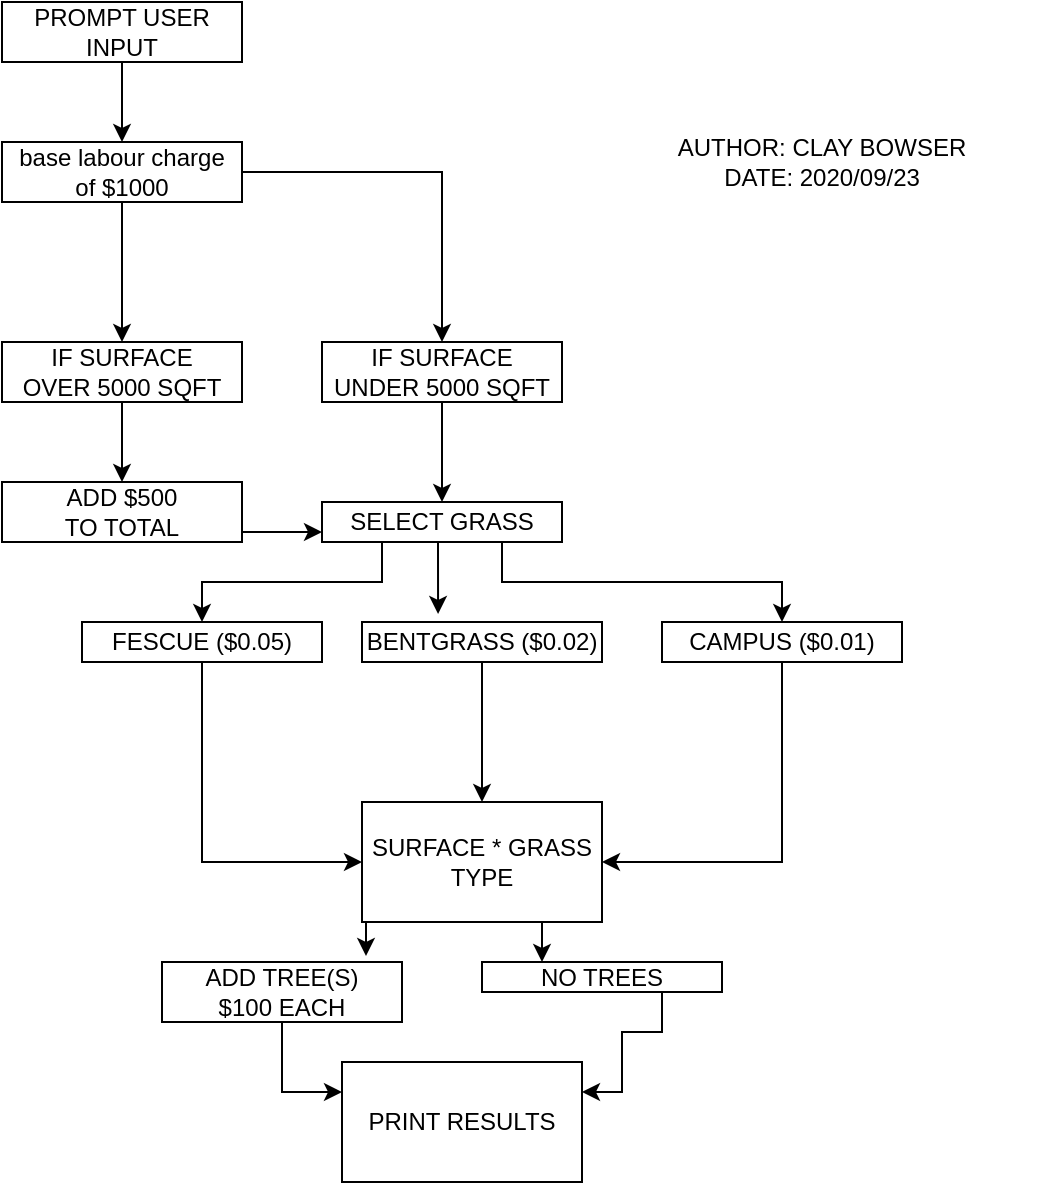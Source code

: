 <mxfile version="13.7.5" type="device"><diagram id="fPG_Bygqz2pWPIm1WyyS" name="Page-1"><mxGraphModel dx="1422" dy="1932" grid="1" gridSize="10" guides="1" tooltips="1" connect="1" arrows="1" fold="1" page="1" pageScale="1" pageWidth="850" pageHeight="1100" math="0" shadow="0"><root><mxCell id="0"/><mxCell id="1" parent="0"/><mxCell id="0KcLFkk-XovqWDJr9-bS-41" style="edgeStyle=orthogonalEdgeStyle;rounded=0;orthogonalLoop=1;jettySize=auto;html=1;exitX=1;exitY=0.5;exitDx=0;exitDy=0;entryX=0.5;entryY=0;entryDx=0;entryDy=0;" edge="1" parent="1" source="0KcLFkk-XovqWDJr9-bS-1" target="0KcLFkk-XovqWDJr9-bS-9"><mxGeometry relative="1" as="geometry"/></mxCell><mxCell id="0KcLFkk-XovqWDJr9-bS-1" value="base labour charge&lt;br&gt;of $1000" style="rounded=0;whiteSpace=wrap;html=1;" vertex="1" parent="1"><mxGeometry x="240" y="50" width="120" height="30" as="geometry"/></mxCell><mxCell id="0KcLFkk-XovqWDJr9-bS-4" value="IF SURFACE&lt;br&gt;OVER 5000 SQFT" style="rounded=0;whiteSpace=wrap;html=1;" vertex="1" parent="1"><mxGeometry x="240" y="150" width="120" height="30" as="geometry"/></mxCell><mxCell id="0KcLFkk-XovqWDJr9-bS-6" value="" style="endArrow=classic;html=1;entryX=0.5;entryY=0;entryDx=0;entryDy=0;exitX=0.5;exitY=1;exitDx=0;exitDy=0;" edge="1" parent="1" source="0KcLFkk-XovqWDJr9-bS-1" target="0KcLFkk-XovqWDJr9-bS-4"><mxGeometry width="50" height="50" relative="1" as="geometry"><mxPoint x="325" y="160" as="sourcePoint"/><mxPoint x="375" y="110" as="targetPoint"/></mxGeometry></mxCell><mxCell id="0KcLFkk-XovqWDJr9-bS-7" value="ADD $500&lt;br&gt;TO TOTAL" style="rounded=0;whiteSpace=wrap;html=1;" vertex="1" parent="1"><mxGeometry x="240" y="220" width="120" height="30" as="geometry"/></mxCell><mxCell id="0KcLFkk-XovqWDJr9-bS-8" value="" style="endArrow=classic;html=1;entryX=0.5;entryY=0;entryDx=0;entryDy=0;exitX=0.5;exitY=1;exitDx=0;exitDy=0;" edge="1" parent="1" source="0KcLFkk-XovqWDJr9-bS-4" target="0KcLFkk-XovqWDJr9-bS-7"><mxGeometry width="50" height="50" relative="1" as="geometry"><mxPoint x="390" y="210" as="sourcePoint"/><mxPoint x="440" y="160" as="targetPoint"/></mxGeometry></mxCell><mxCell id="0KcLFkk-XovqWDJr9-bS-9" value="IF SURFACE&lt;br&gt;UNDER 5000 SQFT" style="rounded=0;whiteSpace=wrap;html=1;" vertex="1" parent="1"><mxGeometry x="400" y="150" width="120" height="30" as="geometry"/></mxCell><mxCell id="0KcLFkk-XovqWDJr9-bS-38" style="edgeStyle=orthogonalEdgeStyle;rounded=0;orthogonalLoop=1;jettySize=auto;html=1;exitX=0.5;exitY=1;exitDx=0;exitDy=0;entryX=0.317;entryY=-0.2;entryDx=0;entryDy=0;entryPerimeter=0;" edge="1" parent="1" source="0KcLFkk-XovqWDJr9-bS-11" target="0KcLFkk-XovqWDJr9-bS-15"><mxGeometry relative="1" as="geometry"/></mxCell><mxCell id="0KcLFkk-XovqWDJr9-bS-39" style="edgeStyle=orthogonalEdgeStyle;rounded=0;orthogonalLoop=1;jettySize=auto;html=1;exitX=0.75;exitY=1;exitDx=0;exitDy=0;entryX=0.5;entryY=0;entryDx=0;entryDy=0;" edge="1" parent="1" source="0KcLFkk-XovqWDJr9-bS-11" target="0KcLFkk-XovqWDJr9-bS-16"><mxGeometry relative="1" as="geometry"/></mxCell><mxCell id="0KcLFkk-XovqWDJr9-bS-40" style="edgeStyle=orthogonalEdgeStyle;rounded=0;orthogonalLoop=1;jettySize=auto;html=1;exitX=0.25;exitY=1;exitDx=0;exitDy=0;entryX=0.5;entryY=0;entryDx=0;entryDy=0;" edge="1" parent="1" source="0KcLFkk-XovqWDJr9-bS-11" target="0KcLFkk-XovqWDJr9-bS-14"><mxGeometry relative="1" as="geometry"/></mxCell><mxCell id="0KcLFkk-XovqWDJr9-bS-11" value="SELECT GRASS" style="rounded=0;whiteSpace=wrap;html=1;" vertex="1" parent="1"><mxGeometry x="400" y="230" width="120" height="20" as="geometry"/></mxCell><mxCell id="0KcLFkk-XovqWDJr9-bS-12" value="" style="endArrow=classic;html=1;exitX=0.5;exitY=1;exitDx=0;exitDy=0;entryX=0.5;entryY=0;entryDx=0;entryDy=0;" edge="1" parent="1" source="0KcLFkk-XovqWDJr9-bS-9" target="0KcLFkk-XovqWDJr9-bS-11"><mxGeometry width="50" height="50" relative="1" as="geometry"><mxPoint x="390" y="200" as="sourcePoint"/><mxPoint x="440" y="150" as="targetPoint"/></mxGeometry></mxCell><mxCell id="0KcLFkk-XovqWDJr9-bS-13" value="" style="endArrow=classic;html=1;entryX=0;entryY=0.75;entryDx=0;entryDy=0;" edge="1" parent="1" target="0KcLFkk-XovqWDJr9-bS-11"><mxGeometry width="50" height="50" relative="1" as="geometry"><mxPoint x="360" y="245" as="sourcePoint"/><mxPoint x="440" y="150" as="targetPoint"/></mxGeometry></mxCell><mxCell id="0KcLFkk-XovqWDJr9-bS-37" style="edgeStyle=orthogonalEdgeStyle;rounded=0;orthogonalLoop=1;jettySize=auto;html=1;exitX=0.5;exitY=1;exitDx=0;exitDy=0;entryX=0;entryY=0.5;entryDx=0;entryDy=0;" edge="1" parent="1" source="0KcLFkk-XovqWDJr9-bS-14" target="0KcLFkk-XovqWDJr9-bS-20"><mxGeometry relative="1" as="geometry"/></mxCell><mxCell id="0KcLFkk-XovqWDJr9-bS-14" value="FESCUE ($0.05)" style="rounded=0;whiteSpace=wrap;html=1;" vertex="1" parent="1"><mxGeometry x="280" y="290" width="120" height="20" as="geometry"/></mxCell><mxCell id="0KcLFkk-XovqWDJr9-bS-15" value="BENTGRASS ($0.02)" style="rounded=0;whiteSpace=wrap;html=1;" vertex="1" parent="1"><mxGeometry x="420" y="290" width="120" height="20" as="geometry"/></mxCell><mxCell id="0KcLFkk-XovqWDJr9-bS-36" style="edgeStyle=orthogonalEdgeStyle;rounded=0;orthogonalLoop=1;jettySize=auto;html=1;exitX=0.5;exitY=1;exitDx=0;exitDy=0;entryX=1;entryY=0.5;entryDx=0;entryDy=0;" edge="1" parent="1" source="0KcLFkk-XovqWDJr9-bS-16" target="0KcLFkk-XovqWDJr9-bS-20"><mxGeometry relative="1" as="geometry"/></mxCell><mxCell id="0KcLFkk-XovqWDJr9-bS-16" value="CAMPUS ($0.01)" style="rounded=0;whiteSpace=wrap;html=1;" vertex="1" parent="1"><mxGeometry x="570" y="290" width="120" height="20" as="geometry"/></mxCell><mxCell id="0KcLFkk-XovqWDJr9-bS-42" style="edgeStyle=orthogonalEdgeStyle;rounded=0;orthogonalLoop=1;jettySize=auto;html=1;exitX=0.75;exitY=1;exitDx=0;exitDy=0;entryX=0.25;entryY=0;entryDx=0;entryDy=0;" edge="1" parent="1" source="0KcLFkk-XovqWDJr9-bS-20" target="0KcLFkk-XovqWDJr9-bS-27"><mxGeometry relative="1" as="geometry"/></mxCell><mxCell id="0KcLFkk-XovqWDJr9-bS-43" style="edgeStyle=orthogonalEdgeStyle;rounded=0;orthogonalLoop=1;jettySize=auto;html=1;exitX=0;exitY=1;exitDx=0;exitDy=0;entryX=0.85;entryY=-0.1;entryDx=0;entryDy=0;entryPerimeter=0;" edge="1" parent="1" source="0KcLFkk-XovqWDJr9-bS-20" target="0KcLFkk-XovqWDJr9-bS-26"><mxGeometry relative="1" as="geometry"/></mxCell><mxCell id="0KcLFkk-XovqWDJr9-bS-20" value="SURFACE * GRASS TYPE" style="rounded=0;whiteSpace=wrap;html=1;" vertex="1" parent="1"><mxGeometry x="420" y="380" width="120" height="60" as="geometry"/></mxCell><mxCell id="0KcLFkk-XovqWDJr9-bS-22" value="" style="endArrow=classic;html=1;exitX=0.5;exitY=1;exitDx=0;exitDy=0;entryX=0.5;entryY=0;entryDx=0;entryDy=0;entryPerimeter=0;" edge="1" parent="1" source="0KcLFkk-XovqWDJr9-bS-15" target="0KcLFkk-XovqWDJr9-bS-20"><mxGeometry width="50" height="50" relative="1" as="geometry"><mxPoint x="440" y="430" as="sourcePoint"/><mxPoint x="480" y="370" as="targetPoint"/></mxGeometry></mxCell><mxCell id="0KcLFkk-XovqWDJr9-bS-33" style="edgeStyle=orthogonalEdgeStyle;rounded=0;orthogonalLoop=1;jettySize=auto;html=1;exitX=0.5;exitY=1;exitDx=0;exitDy=0;entryX=0;entryY=0.25;entryDx=0;entryDy=0;" edge="1" parent="1" source="0KcLFkk-XovqWDJr9-bS-26" target="0KcLFkk-XovqWDJr9-bS-28"><mxGeometry relative="1" as="geometry"/></mxCell><mxCell id="0KcLFkk-XovqWDJr9-bS-26" value="ADD TREE(S)&lt;br&gt;$100 EACH" style="rounded=0;whiteSpace=wrap;html=1;" vertex="1" parent="1"><mxGeometry x="320" y="460" width="120" height="30" as="geometry"/></mxCell><mxCell id="0KcLFkk-XovqWDJr9-bS-34" style="edgeStyle=orthogonalEdgeStyle;rounded=0;orthogonalLoop=1;jettySize=auto;html=1;exitX=0.5;exitY=1;exitDx=0;exitDy=0;entryX=1;entryY=0.25;entryDx=0;entryDy=0;" edge="1" parent="1" source="0KcLFkk-XovqWDJr9-bS-27" target="0KcLFkk-XovqWDJr9-bS-28"><mxGeometry relative="1" as="geometry"><Array as="points"><mxPoint x="570" y="475"/><mxPoint x="570" y="495"/><mxPoint x="550" y="495"/><mxPoint x="550" y="525"/></Array></mxGeometry></mxCell><mxCell id="0KcLFkk-XovqWDJr9-bS-27" value="NO TREES" style="rounded=0;whiteSpace=wrap;html=1;" vertex="1" parent="1"><mxGeometry x="480" y="460" width="120" height="15" as="geometry"/></mxCell><mxCell id="0KcLFkk-XovqWDJr9-bS-28" value="PRINT RESULTS" style="rounded=0;whiteSpace=wrap;html=1;" vertex="1" parent="1"><mxGeometry x="410" y="510" width="120" height="60" as="geometry"/></mxCell><mxCell id="0KcLFkk-XovqWDJr9-bS-29" value="PROMPT USER INPUT" style="whiteSpace=wrap;html=1;" vertex="1" parent="1"><mxGeometry x="240" y="-20" width="120" height="30" as="geometry"/></mxCell><mxCell id="0KcLFkk-XovqWDJr9-bS-31" value="" style="endArrow=classic;html=1;exitX=0.5;exitY=1;exitDx=0;exitDy=0;entryX=0.5;entryY=0;entryDx=0;entryDy=0;" edge="1" parent="1" source="0KcLFkk-XovqWDJr9-bS-29" target="0KcLFkk-XovqWDJr9-bS-1"><mxGeometry width="50" height="50" relative="1" as="geometry"><mxPoint x="430" y="120" as="sourcePoint"/><mxPoint x="480" y="70" as="targetPoint"/></mxGeometry></mxCell><mxCell id="0KcLFkk-XovqWDJr9-bS-44" value="AUTHOR: CLAY BOWSER&lt;br&gt;DATE: 2020/09/23" style="text;html=1;strokeColor=none;fillColor=none;align=center;verticalAlign=middle;whiteSpace=wrap;rounded=0;" vertex="1" parent="1"><mxGeometry x="540" y="50" width="220" height="20" as="geometry"/></mxCell></root></mxGraphModel></diagram></mxfile>